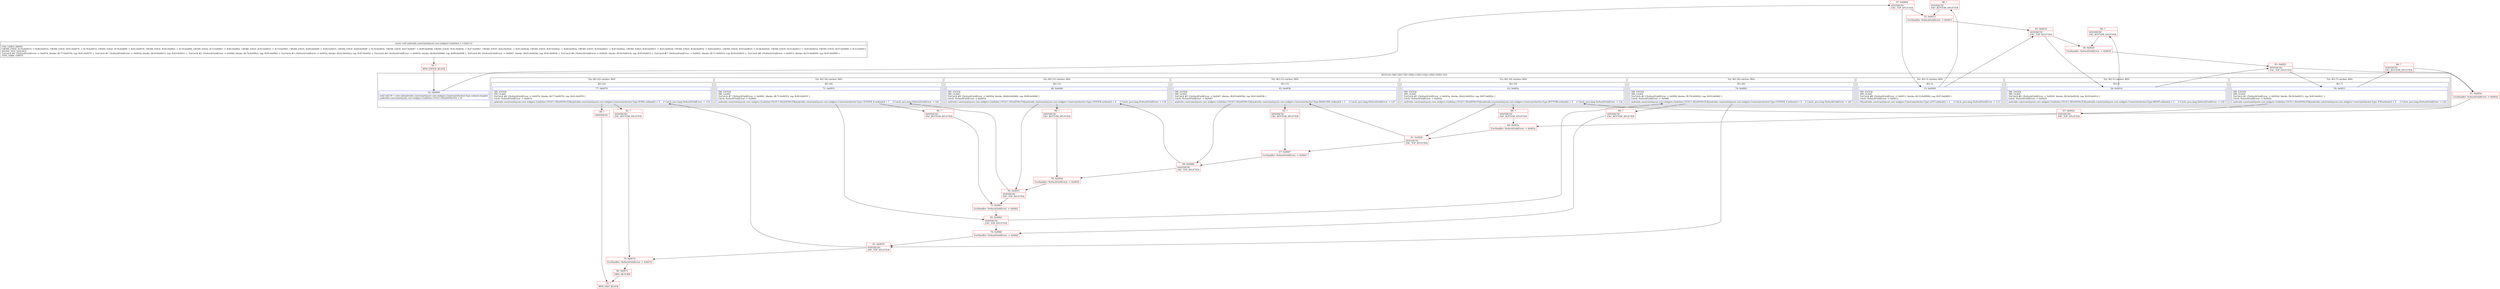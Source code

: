 digraph "CFG forandroidx.constraintlayout.core.widgets.Guideline.1.\<clinit\>()V" {
subgraph cluster_Region_138714152 {
label = "R(10:1|(1:3)|(1:5)|(1:7)|(1:10)|(1:13)|(1:15)|(1:18)|(1:20)|(1:22))";
node [shape=record,color=blue];
Node_52 [shape=record,label="{52\:\ 0x0000|int[] int[] r0 = new int[androidx.constraintlayout.core.widgets.ConstraintAnchor.Type.values().length]\landroidx.constraintlayout.core.widgets.Guideline.C01411.f42x6930e354 = r0\l}"];
subgraph cluster_TryCatchRegion_200137519 {
label = "Try: R(1:3) catches: R(0)";
node [shape=record,color=blue];
subgraph cluster_Region_103076946 {
label = "R(1:3)";
node [shape=record,color=blue];
Node_53 [shape=record,label="{53\:\ 0x0009|TRY_ENTER\lTRY_LEAVE\lTryCatch #8 \{NoSuchFieldError \-\> 0x0013, blocks: (B:53:0x0009), top: B:97:0x0009 \}\lCatch: NoSuchFieldError \-\> 0x0013\l|r0[androidx.constraintlayout.core.widgets.ConstraintAnchor.Type.LEFT.ordinal()] = 1     \/\/ Catch: java.lang.NoSuchFieldError \-\> L13\l}"];
}
subgraph cluster_Region_983779536 {
label = "R(0) | ExcHandler: NoSuchFieldError \-\> 0x0013\l";
node [shape=record,color=blue];
}
}
subgraph cluster_TryCatchRegion_1399173930 {
label = "Try: R(1:5) catches: R(0)";
node [shape=record,color=blue];
subgraph cluster_Region_1761701903 {
label = "R(1:5)";
node [shape=record,color=blue];
Node_56 [shape=record,label="{56\:\ 0x0014|TRY_ENTER\lTRY_LEAVE\lTryCatch #6 \{NoSuchFieldError \-\> 0x0020, blocks: (B:56:0x0014), top: B:93:0x0014 \}\lCatch: NoSuchFieldError \-\> 0x0020\l|androidx.constraintlayout.core.widgets.Guideline.C01411.f42x6930e354[androidx.constraintlayout.core.widgets.ConstraintAnchor.Type.RIGHT.ordinal()] = 2     \/\/ Catch: java.lang.NoSuchFieldError \-\> L20\l}"];
}
subgraph cluster_Region_206633635 {
label = "R(0) | ExcHandler: NoSuchFieldError \-\> 0x0020\l";
node [shape=record,color=blue];
}
}
subgraph cluster_TryCatchRegion_748013105 {
label = "Try: R(1:7) catches: R(0)";
node [shape=record,color=blue];
subgraph cluster_Region_1385679978 {
label = "R(1:7)";
node [shape=record,color=blue];
Node_59 [shape=record,label="{59\:\ 0x0021|TRY_ENTER\lTRY_LEAVE\lTryCatch #1 \{NoSuchFieldError \-\> 0x002d, blocks: (B:59:0x0021), top: B:83:0x0021 \}\lCatch: NoSuchFieldError \-\> 0x002d\l|androidx.constraintlayout.core.widgets.Guideline.C01411.f42x6930e354[androidx.constraintlayout.core.widgets.ConstraintAnchor.Type.TOP.ordinal()] = 3     \/\/ Catch: java.lang.NoSuchFieldError \-\> L2d\l}"];
}
subgraph cluster_Region_821317439 {
label = "R(0) | ExcHandler: NoSuchFieldError \-\> 0x002d\l";
node [shape=record,color=blue];
}
}
subgraph cluster_TryCatchRegion_997867104 {
label = "Try: R(1:10) catches: R(0)";
node [shape=record,color=blue];
subgraph cluster_Region_970769264 {
label = "R(1:10)";
node [shape=record,color=blue];
Node_62 [shape=record,label="{62\:\ 0x002e|TRY_ENTER\lTRY_LEAVE\lTryCatch #3 \{NoSuchFieldError \-\> 0x003a, blocks: (B:62:0x002e), top: B:87:0x002e \}\lCatch: NoSuchFieldError \-\> 0x003a\l|androidx.constraintlayout.core.widgets.Guideline.C01411.f42x6930e354[androidx.constraintlayout.core.widgets.ConstraintAnchor.Type.BOTTOM.ordinal()] = 4     \/\/ Catch: java.lang.NoSuchFieldError \-\> L3a\l}"];
}
subgraph cluster_Region_1438956733 {
label = "R(0) | ExcHandler: NoSuchFieldError \-\> 0x003a\l";
node [shape=record,color=blue];
}
}
subgraph cluster_TryCatchRegion_1197182093 {
label = "Try: R(1:13) catches: R(0)";
node [shape=record,color=blue];
subgraph cluster_Region_767046456 {
label = "R(1:13)";
node [shape=record,color=blue];
Node_65 [shape=record,label="{65\:\ 0x003b|TRY_ENTER\lTRY_LEAVE\lTryCatch #5 \{NoSuchFieldError \-\> 0x0047, blocks: (B:65:0x003b), top: B:91:0x003b \}\lCatch: NoSuchFieldError \-\> 0x0047\l|androidx.constraintlayout.core.widgets.Guideline.C01411.f42x6930e354[androidx.constraintlayout.core.widgets.ConstraintAnchor.Type.BASELINE.ordinal()] = 5     \/\/ Catch: java.lang.NoSuchFieldError \-\> L47\l}"];
}
subgraph cluster_Region_1914745532 {
label = "R(0) | ExcHandler: NoSuchFieldError \-\> 0x0047\l";
node [shape=record,color=blue];
}
}
subgraph cluster_TryCatchRegion_41011473 {
label = "Try: R(1:15) catches: R(0)";
node [shape=record,color=blue];
subgraph cluster_Region_433394230 {
label = "R(1:15)";
node [shape=record,color=blue];
Node_68 [shape=record,label="{68\:\ 0x0048|TRY_ENTER\lTRY_LEAVE\lTryCatch #4 \{NoSuchFieldError \-\> 0x0054, blocks: (B:68:0x0048), top: B:89:0x0048 \}\lCatch: NoSuchFieldError \-\> 0x0054\l|androidx.constraintlayout.core.widgets.Guideline.C01411.f42x6930e354[androidx.constraintlayout.core.widgets.ConstraintAnchor.Type.CENTER.ordinal()] = 6     \/\/ Catch: java.lang.NoSuchFieldError \-\> L54\l}"];
}
subgraph cluster_Region_1964561351 {
label = "R(0) | ExcHandler: NoSuchFieldError \-\> 0x0054\l";
node [shape=record,color=blue];
}
}
subgraph cluster_TryCatchRegion_47856266 {
label = "Try: R(1:18) catches: R(0)";
node [shape=record,color=blue];
subgraph cluster_Region_242172545 {
label = "R(1:18)";
node [shape=record,color=blue];
Node_71 [shape=record,label="{71\:\ 0x0055|TRY_ENTER\lTRY_LEAVE\lTryCatch #7 \{NoSuchFieldError \-\> 0x0061, blocks: (B:71:0x0055), top: B:95:0x0055 \}\lCatch: NoSuchFieldError \-\> 0x0061\l|androidx.constraintlayout.core.widgets.Guideline.C01411.f42x6930e354[androidx.constraintlayout.core.widgets.ConstraintAnchor.Type.CENTER_X.ordinal()] = 7     \/\/ Catch: java.lang.NoSuchFieldError \-\> L61\l}"];
}
subgraph cluster_Region_1058715096 {
label = "R(0) | ExcHandler: NoSuchFieldError \-\> 0x0061\l";
node [shape=record,color=blue];
}
}
subgraph cluster_TryCatchRegion_204459799 {
label = "Try: R(1:20) catches: R(0)";
node [shape=record,color=blue];
subgraph cluster_Region_1609738866 {
label = "R(1:20)";
node [shape=record,color=blue];
Node_74 [shape=record,label="{74\:\ 0x0062|TRY_ENTER\lTRY_LEAVE\lTryCatch #2 \{NoSuchFieldError \-\> 0x006f, blocks: (B:74:0x0062), top: B:85:0x0062 \}\lCatch: NoSuchFieldError \-\> 0x006f\l|androidx.constraintlayout.core.widgets.Guideline.C01411.f42x6930e354[androidx.constraintlayout.core.widgets.ConstraintAnchor.Type.CENTER_Y.ordinal()] = 8     \/\/ Catch: java.lang.NoSuchFieldError \-\> L6f\l}"];
}
subgraph cluster_Region_729645127 {
label = "R(0) | ExcHandler: NoSuchFieldError \-\> 0x006f\l";
node [shape=record,color=blue];
}
}
subgraph cluster_TryCatchRegion_1101218949 {
label = "Try: R(1:22) catches: R(0)";
node [shape=record,color=blue];
subgraph cluster_Region_864447697 {
label = "R(1:22)";
node [shape=record,color=blue];
Node_77 [shape=record,label="{77\:\ 0x0070|TRY_ENTER\lTRY_LEAVE\lTryCatch #0 \{NoSuchFieldError \-\> 0x007d, blocks: (B:77:0x0070), top: B:81:0x0070 \}\lCatch: NoSuchFieldError \-\> 0x007d\l|androidx.constraintlayout.core.widgets.Guideline.C01411.f42x6930e354[androidx.constraintlayout.core.widgets.ConstraintAnchor.Type.NONE.ordinal()] = 9     \/\/ Catch: java.lang.NoSuchFieldError \-\> L7d\l}"];
}
subgraph cluster_Region_2037248489 {
label = "R(0) | ExcHandler: NoSuchFieldError \-\> 0x007d\l";
node [shape=record,color=blue];
}
}
}
subgraph cluster_Region_983779536 {
label = "R(0) | ExcHandler: NoSuchFieldError \-\> 0x0013\l";
node [shape=record,color=blue];
}
subgraph cluster_Region_206633635 {
label = "R(0) | ExcHandler: NoSuchFieldError \-\> 0x0020\l";
node [shape=record,color=blue];
}
subgraph cluster_Region_821317439 {
label = "R(0) | ExcHandler: NoSuchFieldError \-\> 0x002d\l";
node [shape=record,color=blue];
}
subgraph cluster_Region_1438956733 {
label = "R(0) | ExcHandler: NoSuchFieldError \-\> 0x003a\l";
node [shape=record,color=blue];
}
subgraph cluster_Region_1914745532 {
label = "R(0) | ExcHandler: NoSuchFieldError \-\> 0x0047\l";
node [shape=record,color=blue];
}
subgraph cluster_Region_1964561351 {
label = "R(0) | ExcHandler: NoSuchFieldError \-\> 0x0054\l";
node [shape=record,color=blue];
}
subgraph cluster_Region_1058715096 {
label = "R(0) | ExcHandler: NoSuchFieldError \-\> 0x0061\l";
node [shape=record,color=blue];
}
subgraph cluster_Region_729645127 {
label = "R(0) | ExcHandler: NoSuchFieldError \-\> 0x006f\l";
node [shape=record,color=blue];
}
subgraph cluster_Region_2037248489 {
label = "R(0) | ExcHandler: NoSuchFieldError \-\> 0x007d\l";
node [shape=record,color=blue];
}
Node_50 [shape=record,color=red,label="{50\:\ ?|MTH_ENTER_BLOCK\l}"];
Node_97 [shape=record,color=red,label="{97\:\ 0x0009|SYNTHETIC\lEXC_TOP_SPLITTER\l}"];
Node_93 [shape=record,color=red,label="{93\:\ 0x0014|SYNTHETIC\lEXC_TOP_SPLITTER\l}"];
Node_83 [shape=record,color=red,label="{83\:\ 0x0021|SYNTHETIC\lEXC_TOP_SPLITTER\l}"];
Node_84 [shape=record,color=red,label="{84\:\ ?|SYNTHETIC\lEXC_BOTTOM_SPLITTER\l}"];
Node_87 [shape=record,color=red,label="{87\:\ 0x002e|SYNTHETIC\lEXC_TOP_SPLITTER\l}"];
Node_88 [shape=record,color=red,label="{88\:\ ?|SYNTHETIC\lEXC_BOTTOM_SPLITTER\l}"];
Node_91 [shape=record,color=red,label="{91\:\ 0x003b|SYNTHETIC\lEXC_TOP_SPLITTER\l}"];
Node_89 [shape=record,color=red,label="{89\:\ 0x0048|SYNTHETIC\lEXC_TOP_SPLITTER\l}"];
Node_90 [shape=record,color=red,label="{90\:\ ?|SYNTHETIC\lEXC_BOTTOM_SPLITTER\l}"];
Node_95 [shape=record,color=red,label="{95\:\ 0x0055|SYNTHETIC\lEXC_TOP_SPLITTER\l}"];
Node_85 [shape=record,color=red,label="{85\:\ 0x0062|SYNTHETIC\lEXC_TOP_SPLITTER\l}"];
Node_81 [shape=record,color=red,label="{81\:\ 0x0070|SYNTHETIC\lEXC_TOP_SPLITTER\l}"];
Node_82 [shape=record,color=red,label="{82\:\ ?|SYNTHETIC\lEXC_BOTTOM_SPLITTER\l}"];
Node_99 [shape=record,color=red,label="{99\:\ ?|SYNTHETIC\l}"];
Node_51 [shape=record,color=red,label="{51\:\ ?|MTH_EXIT_BLOCK\l}"];
Node_79 [shape=record,color=red,label="{79\:\ 0x007d|ExcHandler: NoSuchFieldError \-\> 0x007d\l}"];
Node_80 [shape=record,color=red,label="{80\:\ 0x007e|ORIG_RETURN\l}"];
Node_86 [shape=record,color=red,label="{86\:\ ?|SYNTHETIC\lEXC_BOTTOM_SPLITTER\l}"];
Node_76 [shape=record,color=red,label="{76\:\ 0x006f|ExcHandler: NoSuchFieldError \-\> 0x006f\l}"];
Node_96 [shape=record,color=red,label="{96\:\ ?|SYNTHETIC\lEXC_BOTTOM_SPLITTER\l}"];
Node_73 [shape=record,color=red,label="{73\:\ 0x0061|ExcHandler: NoSuchFieldError \-\> 0x0061\l}"];
Node_70 [shape=record,color=red,label="{70\:\ 0x0054|ExcHandler: NoSuchFieldError \-\> 0x0054\l}"];
Node_92 [shape=record,color=red,label="{92\:\ ?|SYNTHETIC\lEXC_BOTTOM_SPLITTER\l}"];
Node_67 [shape=record,color=red,label="{67\:\ 0x0047|ExcHandler: NoSuchFieldError \-\> 0x0047\l}"];
Node_64 [shape=record,color=red,label="{64\:\ 0x003a|ExcHandler: NoSuchFieldError \-\> 0x003a\l}"];
Node_61 [shape=record,color=red,label="{61\:\ 0x002d|ExcHandler: NoSuchFieldError \-\> 0x002d\l}"];
Node_94 [shape=record,color=red,label="{94\:\ ?|SYNTHETIC\lEXC_BOTTOM_SPLITTER\l}"];
Node_58 [shape=record,color=red,label="{58\:\ 0x0020|ExcHandler: NoSuchFieldError \-\> 0x0020\l}"];
Node_98 [shape=record,color=red,label="{98\:\ ?|SYNTHETIC\lEXC_BOTTOM_SPLITTER\l}"];
Node_55 [shape=record,color=red,label="{55\:\ 0x0013|ExcHandler: NoSuchFieldError \-\> 0x0013\l}"];
MethodNode[shape=record,label="{static void androidx.constraintlayout.core.widgets.Guideline.1.\<clinit\>()  | USE_LINES_HINTS\lCROSS_EDGE: B:79:0x007d \-\> B:80:0x007e, CROSS_EDGE: B:81:0x0070 \-\> B:79:0x007d, CROSS_EDGE: B:76:0x006f \-\> B:81:0x0070, CROSS_EDGE: B:85:0x0062 \-\> B:76:0x006f, CROSS_EDGE: B:73:0x0061 \-\> B:85:0x0062, CROSS_EDGE: B:95:0x0055 \-\> B:73:0x0061, CROSS_EDGE: B:68:0x0048 \-\> B:95:0x0055, CROSS_EDGE: B:89:0x0048 \-\> B:70:0x0054, CROSS_EDGE: B:67:0x0047 \-\> B:89:0x0048, CROSS_EDGE: B:91:0x003b \-\> B:67:0x0047, CROSS_EDGE: B:62:0x002e \-\> B:91:0x003b, CROSS_EDGE: B:87:0x002e \-\> B:64:0x003a, CROSS_EDGE: B:59:0x0021 \-\> B:87:0x002e, CROSS_EDGE: B:83:0x0021 \-\> B:61:0x002d, CROSS_EDGE: B:58:0x0020 \-\> B:83:0x0021, CROSS_EDGE: B:93:0x0014 \-\> B:58:0x0020, CROSS_EDGE: B:55:0x0013 \-\> B:93:0x0014, CROSS_EDGE: B:97:0x0009 \-\> B:55:0x0013\lINLINE_NOT_NEEDED\lTryCatch #0 \{NoSuchFieldError \-\> 0x007d, blocks: (B:77:0x0070), top: B:81:0x0070 \}, TryCatch #1 \{NoSuchFieldError \-\> 0x002d, blocks: (B:59:0x0021), top: B:83:0x0021 \}, TryCatch #2 \{NoSuchFieldError \-\> 0x006f, blocks: (B:74:0x0062), top: B:85:0x0062 \}, TryCatch #3 \{NoSuchFieldError \-\> 0x003a, blocks: (B:62:0x002e), top: B:87:0x002e \}, TryCatch #4 \{NoSuchFieldError \-\> 0x0054, blocks: (B:68:0x0048), top: B:89:0x0048 \}, TryCatch #5 \{NoSuchFieldError \-\> 0x0047, blocks: (B:65:0x003b), top: B:91:0x003b \}, TryCatch #6 \{NoSuchFieldError \-\> 0x0020, blocks: (B:56:0x0014), top: B:93:0x0014 \}, TryCatch #7 \{NoSuchFieldError \-\> 0x0061, blocks: (B:71:0x0055), top: B:95:0x0055 \}, TryCatch #8 \{NoSuchFieldError \-\> 0x0013, blocks: (B:53:0x0009), top: B:97:0x0009 \}\lTYPE_VARS: EMPTY\l}"];
MethodNode -> Node_50;Node_52 -> Node_97;
Node_53 -> Node_93;
Node_53 -> Node_98;
Node_56 -> Node_83;
Node_56 -> Node_94;
Node_59 -> Node_84;
Node_59 -> Node_87;
Node_62 -> Node_88;
Node_62 -> Node_91;
Node_65 -> Node_89;
Node_65 -> Node_92;
Node_68 -> Node_90;
Node_68 -> Node_95;
Node_71 -> Node_85;
Node_71 -> Node_96;
Node_74 -> Node_81;
Node_74 -> Node_86;
Node_77 -> Node_82;
Node_77 -> Node_99;
Node_50 -> Node_52;
Node_97 -> Node_53;
Node_97 -> Node_55;
Node_93 -> Node_56;
Node_93 -> Node_58;
Node_83 -> Node_59;
Node_83 -> Node_61;
Node_84 -> Node_61;
Node_87 -> Node_62;
Node_87 -> Node_64;
Node_88 -> Node_64;
Node_91 -> Node_65;
Node_91 -> Node_67;
Node_89 -> Node_68;
Node_89 -> Node_70;
Node_90 -> Node_70;
Node_95 -> Node_71;
Node_95 -> Node_73;
Node_85 -> Node_74;
Node_85 -> Node_76;
Node_81 -> Node_77;
Node_81 -> Node_79;
Node_82 -> Node_79;
Node_99 -> Node_51;
Node_79 -> Node_80;
Node_80 -> Node_51;
Node_86 -> Node_76;
Node_76 -> Node_81;
Node_96 -> Node_73;
Node_73 -> Node_85;
Node_70 -> Node_95;
Node_92 -> Node_67;
Node_67 -> Node_89;
Node_64 -> Node_91;
Node_61 -> Node_87;
Node_94 -> Node_58;
Node_58 -> Node_83;
Node_98 -> Node_55;
Node_55 -> Node_93;
}

